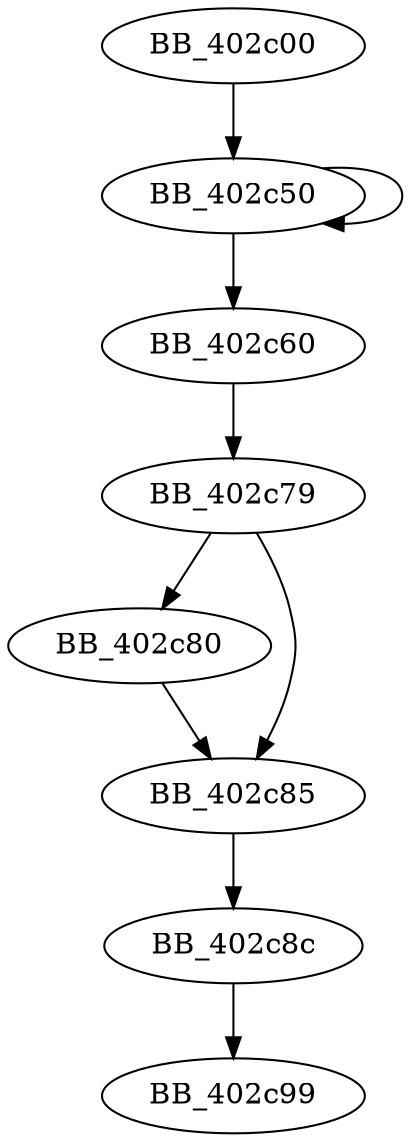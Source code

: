 DiGraph sub_402C00{
BB_402c00->BB_402c50
BB_402c50->BB_402c50
BB_402c50->BB_402c60
BB_402c60->BB_402c79
BB_402c79->BB_402c80
BB_402c79->BB_402c85
BB_402c80->BB_402c85
BB_402c85->BB_402c8c
BB_402c8c->BB_402c99
}
